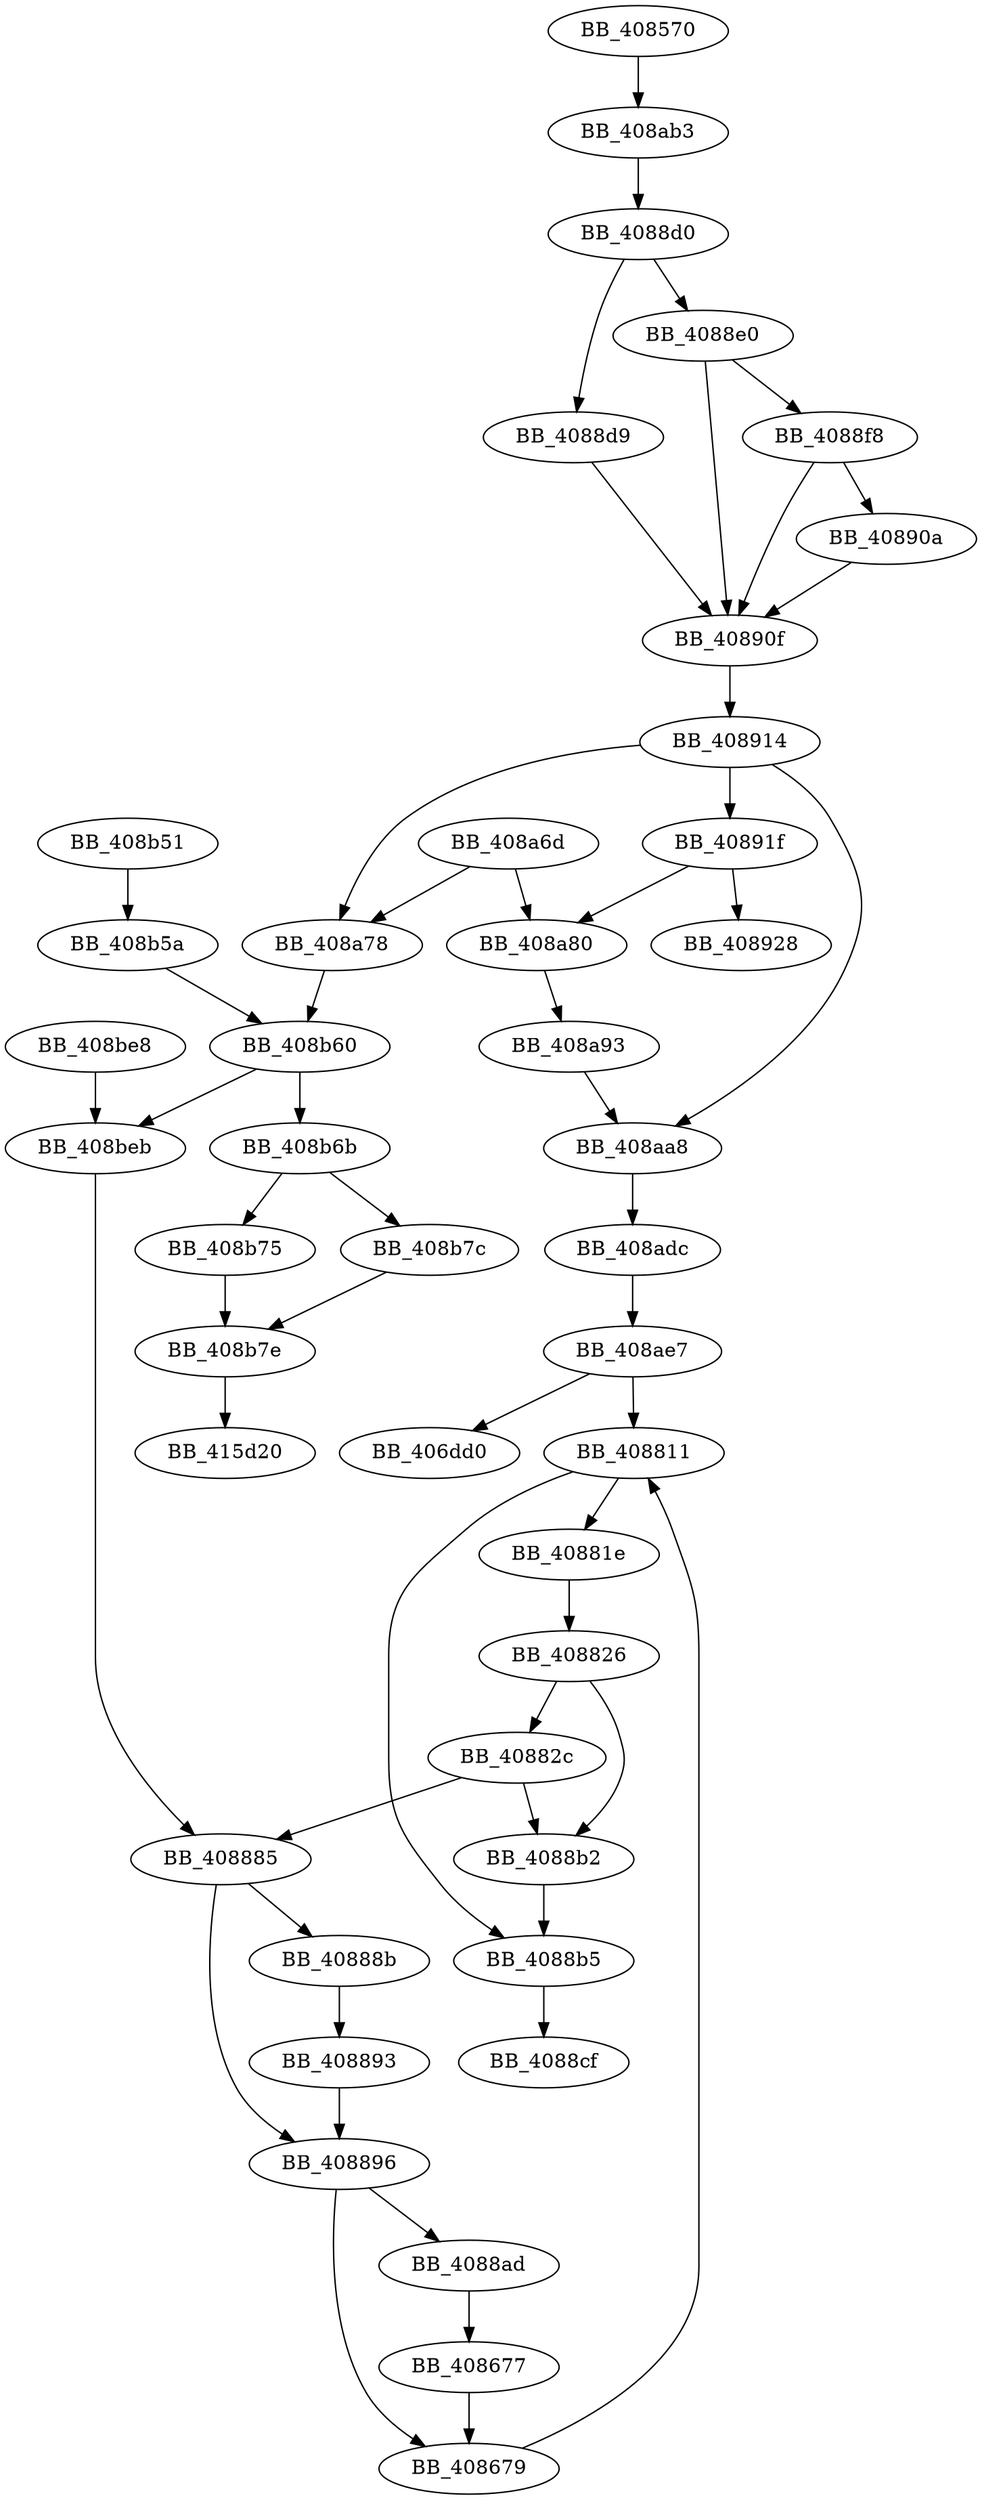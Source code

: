 DiGraph sub_408570{
BB_408570->BB_408ab3
BB_408677->BB_408679
BB_408679->BB_408811
BB_408811->BB_40881e
BB_408811->BB_4088b5
BB_40881e->BB_408826
BB_408826->BB_40882c
BB_408826->BB_4088b2
BB_40882c->BB_408885
BB_40882c->BB_4088b2
BB_408885->BB_40888b
BB_408885->BB_408896
BB_40888b->BB_408893
BB_408893->BB_408896
BB_408896->BB_408679
BB_408896->BB_4088ad
BB_4088ad->BB_408677
BB_4088b2->BB_4088b5
BB_4088b5->BB_4088cf
BB_4088d0->BB_4088d9
BB_4088d0->BB_4088e0
BB_4088d9->BB_40890f
BB_4088e0->BB_4088f8
BB_4088e0->BB_40890f
BB_4088f8->BB_40890a
BB_4088f8->BB_40890f
BB_40890a->BB_40890f
BB_40890f->BB_408914
BB_408914->BB_40891f
BB_408914->BB_408a78
BB_408914->BB_408aa8
BB_40891f->BB_408928
BB_40891f->BB_408a80
BB_408a6d->BB_408a78
BB_408a6d->BB_408a80
BB_408a78->BB_408b60
BB_408a80->BB_408a93
BB_408a93->BB_408aa8
BB_408aa8->BB_408adc
BB_408ab3->BB_4088d0
BB_408adc->BB_408ae7
BB_408ae7->BB_406dd0
BB_408ae7->BB_408811
BB_408b51->BB_408b5a
BB_408b5a->BB_408b60
BB_408b60->BB_408b6b
BB_408b60->BB_408beb
BB_408b6b->BB_408b75
BB_408b6b->BB_408b7c
BB_408b75->BB_408b7e
BB_408b7c->BB_408b7e
BB_408b7e->BB_415d20
BB_408be8->BB_408beb
BB_408beb->BB_408885
}
